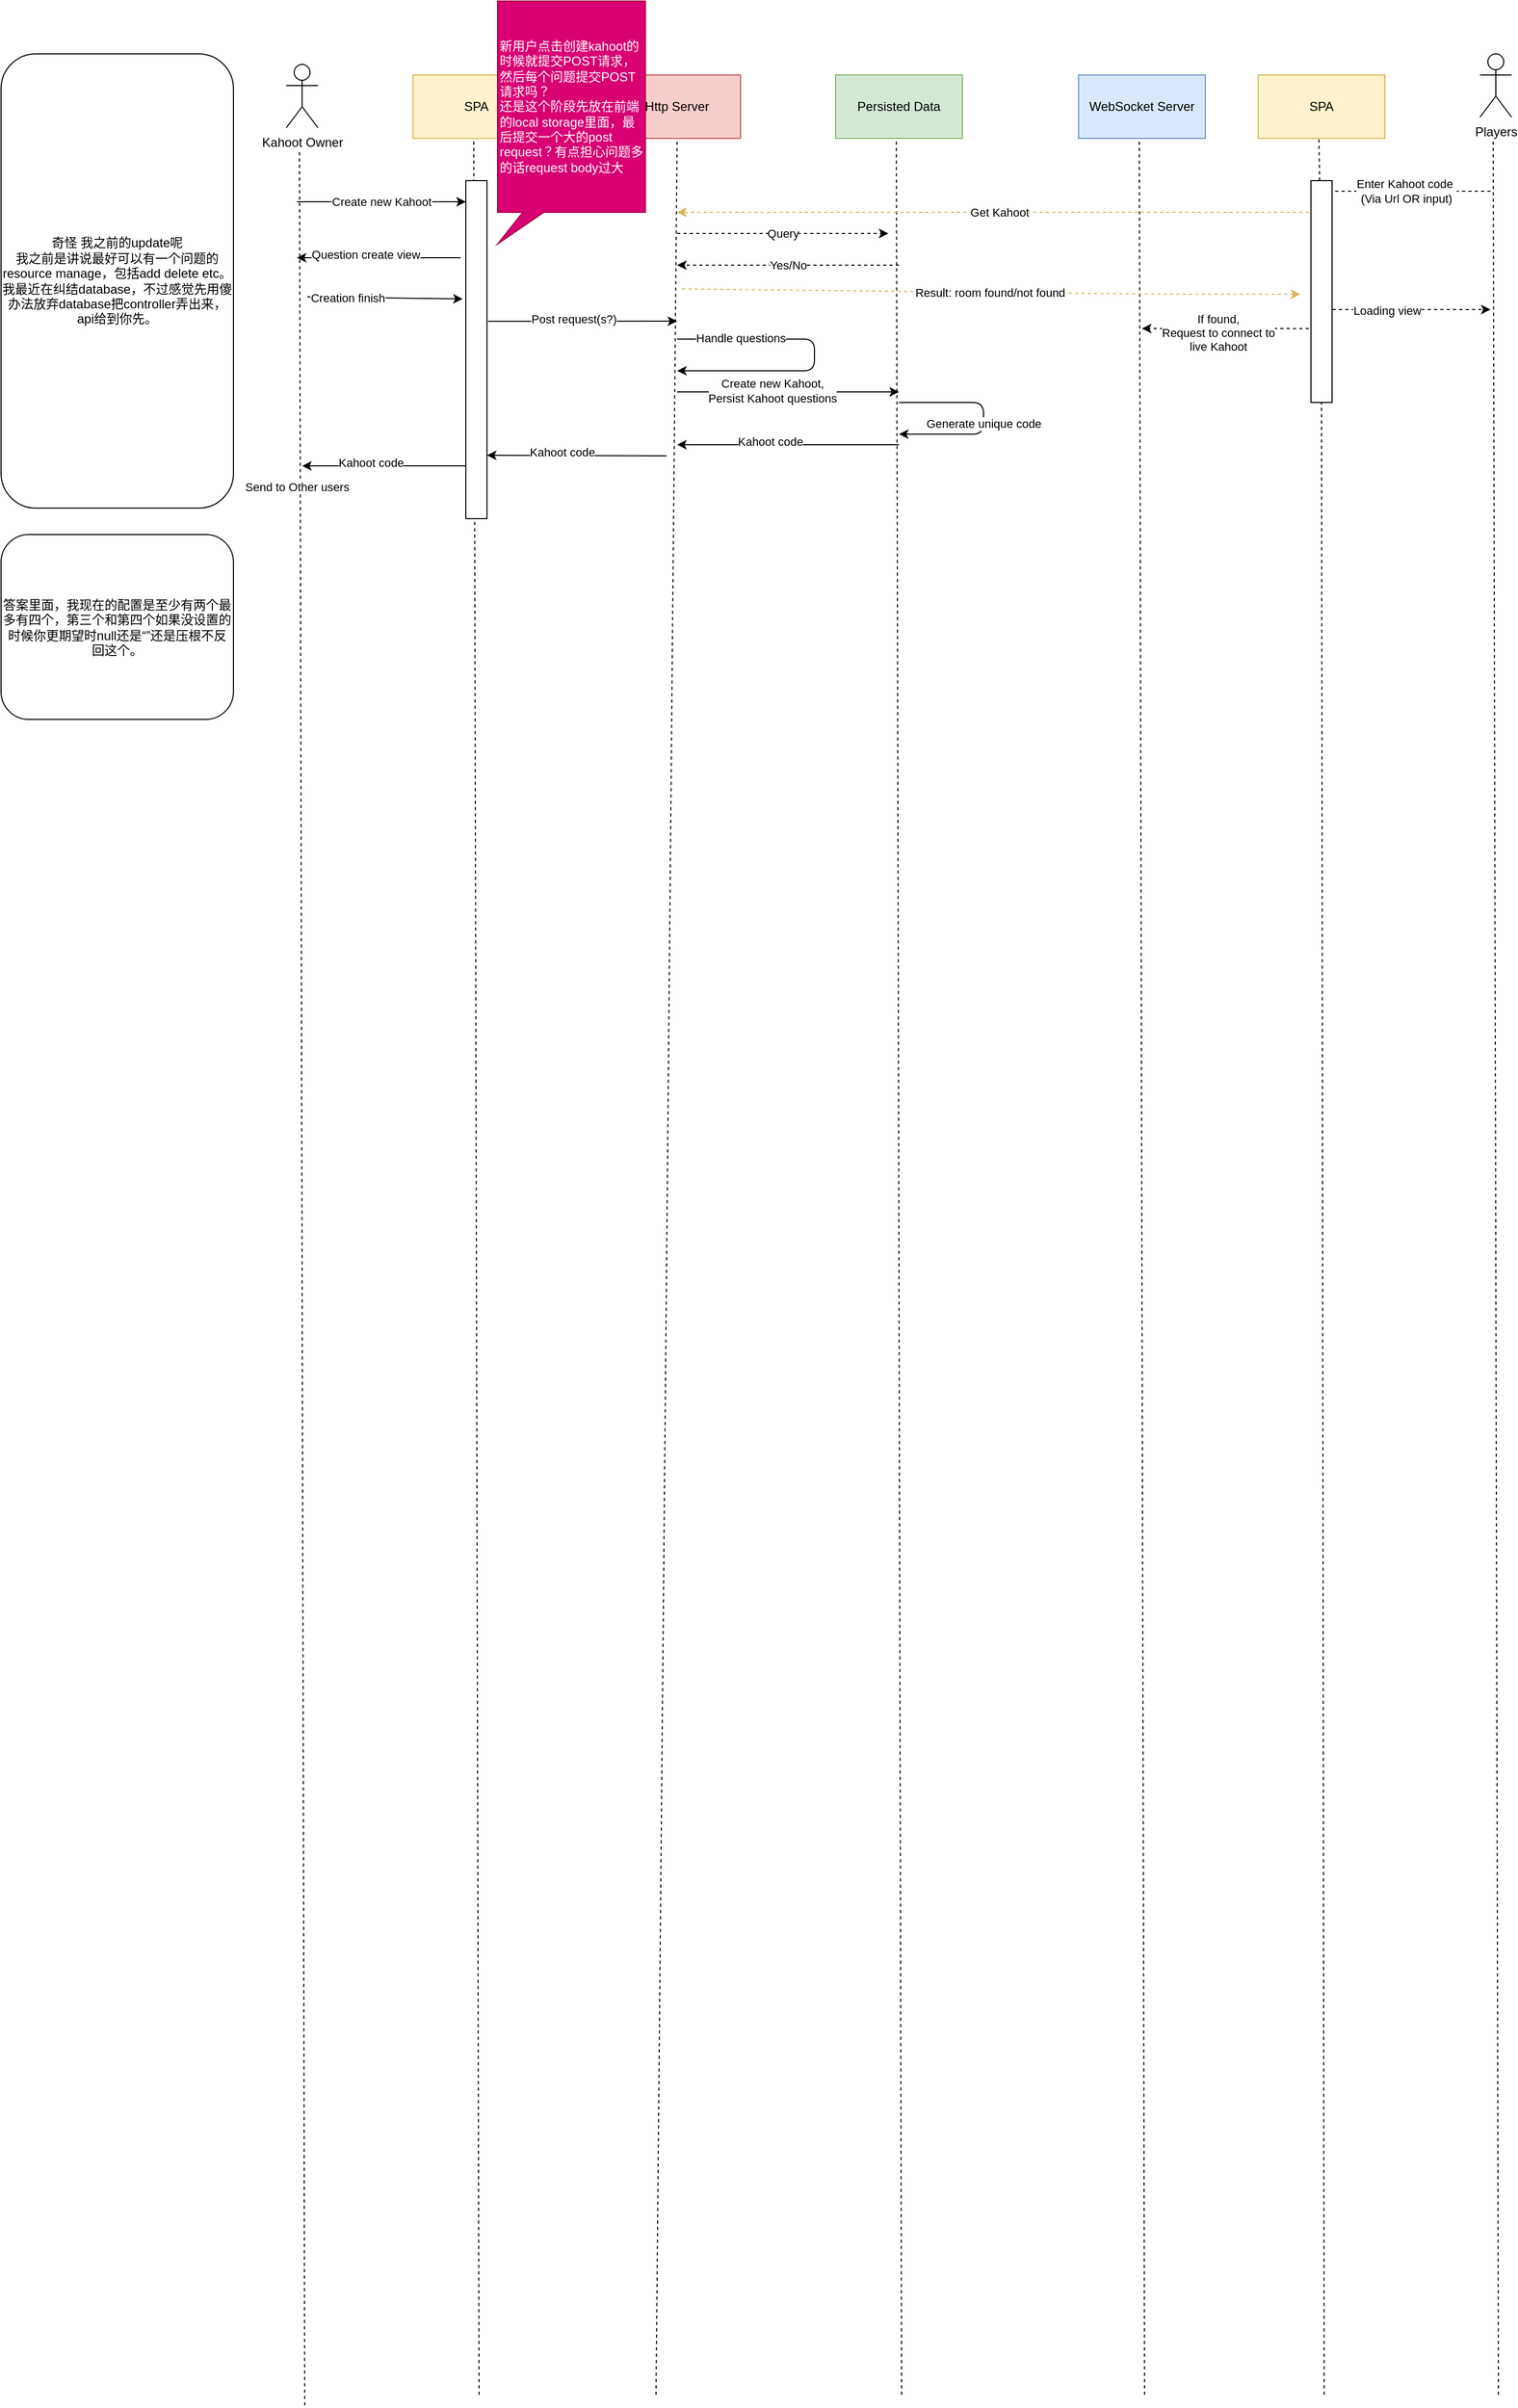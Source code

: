 <mxfile version="15.0.3" type="github">
  <diagram id="PQ9QEShcIzSI59_LjxII" name="Page-1">
    <mxGraphModel dx="2013" dy="764" grid="1" gridSize="10" guides="1" tooltips="1" connect="1" arrows="1" fold="1" page="1" pageScale="1" pageWidth="827" pageHeight="1169" math="0" shadow="0">
      <root>
        <mxCell id="0" />
        <mxCell id="1" parent="0" />
        <mxCell id="2NKIUHscp2k17xWDX_88-5" value="Players" style="shape=umlActor;verticalLabelPosition=bottom;verticalAlign=top;html=1;" parent="1" vertex="1">
          <mxGeometry x="1050" y="70" width="30" height="60" as="geometry" />
        </mxCell>
        <mxCell id="4C3PrXh24EiCoZ4Kap1v-1" value="WebSocket Server" style="rounded=0;whiteSpace=wrap;html=1;fillColor=#dae8fc;strokeColor=#6c8ebf;" parent="1" vertex="1">
          <mxGeometry x="670" y="90" width="120" height="60" as="geometry" />
        </mxCell>
        <mxCell id="4C3PrXh24EiCoZ4Kap1v-3" value="Http Server" style="rounded=0;whiteSpace=wrap;html=1;fillColor=#f8cecc;strokeColor=#b85450;" parent="1" vertex="1">
          <mxGeometry x="230" y="90" width="120" height="60" as="geometry" />
        </mxCell>
        <mxCell id="4C3PrXh24EiCoZ4Kap1v-4" value="Persisted Data" style="rounded=0;whiteSpace=wrap;html=1;fillColor=#d5e8d4;strokeColor=#82b366;" parent="1" vertex="1">
          <mxGeometry x="440" y="90" width="120" height="60" as="geometry" />
        </mxCell>
        <mxCell id="4C3PrXh24EiCoZ4Kap1v-5" value="" style="endArrow=none;html=1;entryX=0.5;entryY=1;entryDx=0;entryDy=0;dashed=1;" parent="1" target="4C3PrXh24EiCoZ4Kap1v-3" edge="1">
          <mxGeometry width="50" height="50" relative="1" as="geometry">
            <mxPoint x="270" y="2286" as="sourcePoint" />
            <mxPoint x="190" y="200" as="targetPoint" />
          </mxGeometry>
        </mxCell>
        <mxCell id="4C3PrXh24EiCoZ4Kap1v-6" value="" style="endArrow=none;html=1;entryX=0.5;entryY=1;entryDx=0;entryDy=0;dashed=1;" parent="1" edge="1">
          <mxGeometry width="50" height="50" relative="1" as="geometry">
            <mxPoint x="502.5" y="2286" as="sourcePoint" />
            <mxPoint x="497.5" y="150" as="targetPoint" />
          </mxGeometry>
        </mxCell>
        <mxCell id="4C3PrXh24EiCoZ4Kap1v-7" value="" style="endArrow=none;html=1;entryX=0.5;entryY=1;entryDx=0;entryDy=0;dashed=1;" parent="1" edge="1">
          <mxGeometry width="50" height="50" relative="1" as="geometry">
            <mxPoint x="732.5" y="2286" as="sourcePoint" />
            <mxPoint x="727.5" y="150" as="targetPoint" />
          </mxGeometry>
        </mxCell>
        <mxCell id="4C3PrXh24EiCoZ4Kap1v-10" value="" style="endArrow=none;html=1;entryX=0.5;entryY=1;entryDx=0;entryDy=0;dashed=1;" parent="1" edge="1">
          <mxGeometry width="50" height="50" relative="1" as="geometry">
            <mxPoint x="1067.5" y="2286" as="sourcePoint" />
            <mxPoint x="1062.5" y="150" as="targetPoint" />
          </mxGeometry>
        </mxCell>
        <mxCell id="4C3PrXh24EiCoZ4Kap1v-14" value="SPA" style="rounded=0;whiteSpace=wrap;html=1;fillColor=#fff2cc;strokeColor=#d6b656;" parent="1" vertex="1">
          <mxGeometry x="40" y="90" width="120" height="60" as="geometry" />
        </mxCell>
        <mxCell id="4C3PrXh24EiCoZ4Kap1v-15" value="" style="endArrow=none;html=1;entryX=0.5;entryY=1;entryDx=0;entryDy=0;dashed=1;" parent="1" edge="1">
          <mxGeometry width="50" height="50" relative="1" as="geometry">
            <mxPoint x="102.5" y="2286" as="sourcePoint" />
            <mxPoint x="97.5" y="150" as="targetPoint" />
          </mxGeometry>
        </mxCell>
        <mxCell id="4C3PrXh24EiCoZ4Kap1v-16" value="SPA" style="rounded=0;whiteSpace=wrap;html=1;fillColor=#fff2cc;strokeColor=#d6b656;" parent="1" vertex="1">
          <mxGeometry x="840" y="90" width="120" height="60" as="geometry" />
        </mxCell>
        <mxCell id="4C3PrXh24EiCoZ4Kap1v-17" value="" style="endArrow=none;html=1;entryX=0.5;entryY=1;entryDx=0;entryDy=0;dashed=1;startArrow=none;" parent="1" source="4C3PrXh24EiCoZ4Kap1v-55" edge="1">
          <mxGeometry width="50" height="50" relative="1" as="geometry">
            <mxPoint x="902.5" y="2286" as="sourcePoint" />
            <mxPoint x="897.5" y="150" as="targetPoint" />
          </mxGeometry>
        </mxCell>
        <mxCell id="4C3PrXh24EiCoZ4Kap1v-19" value="" style="group" parent="1" vertex="1" connectable="0">
          <mxGeometry x="-80" y="80" width="30" height="2216" as="geometry" />
        </mxCell>
        <mxCell id="2NKIUHscp2k17xWDX_88-2" value="Kahoot Owner" style="shape=umlActor;verticalLabelPosition=bottom;verticalAlign=top;html=1;" parent="4C3PrXh24EiCoZ4Kap1v-19" vertex="1">
          <mxGeometry width="30" height="60" as="geometry" />
        </mxCell>
        <mxCell id="4C3PrXh24EiCoZ4Kap1v-8" value="" style="endArrow=none;html=1;entryX=0.5;entryY=1;entryDx=0;entryDy=0;dashed=1;" parent="4C3PrXh24EiCoZ4Kap1v-19" edge="1">
          <mxGeometry width="50" height="50" relative="1" as="geometry">
            <mxPoint x="17.5" y="2216" as="sourcePoint" />
            <mxPoint x="12.5" y="80" as="targetPoint" />
          </mxGeometry>
        </mxCell>
        <mxCell id="4C3PrXh24EiCoZ4Kap1v-37" value="Send to Other users" style="edgeLabel;html=1;align=center;verticalAlign=middle;resizable=0;points=[];" parent="4C3PrXh24EiCoZ4Kap1v-8" vertex="1" connectable="0">
          <mxGeometry x="0.761" relative="1" as="geometry">
            <mxPoint x="-3" y="65" as="offset" />
          </mxGeometry>
        </mxCell>
        <mxCell id="4C3PrXh24EiCoZ4Kap1v-20" value="Create new Kahoot" style="endArrow=classic;html=1;" parent="1" edge="1">
          <mxGeometry width="50" height="50" relative="1" as="geometry">
            <mxPoint x="-70" y="210" as="sourcePoint" />
            <mxPoint x="90" y="210" as="targetPoint" />
          </mxGeometry>
        </mxCell>
        <mxCell id="4C3PrXh24EiCoZ4Kap1v-21" value="" style="endArrow=classic;html=1;exitX=-0.25;exitY=0.228;exitDx=0;exitDy=0;exitPerimeter=0;" parent="1" source="4C3PrXh24EiCoZ4Kap1v-24" edge="1">
          <mxGeometry width="50" height="50" relative="1" as="geometry">
            <mxPoint x="80" y="263" as="sourcePoint" />
            <mxPoint x="-70" y="263" as="targetPoint" />
          </mxGeometry>
        </mxCell>
        <mxCell id="4C3PrXh24EiCoZ4Kap1v-22" value="Question create view" style="edgeLabel;html=1;align=center;verticalAlign=middle;resizable=0;points=[];" parent="4C3PrXh24EiCoZ4Kap1v-21" vertex="1" connectable="0">
          <mxGeometry x="0.165" y="-3" relative="1" as="geometry">
            <mxPoint as="offset" />
          </mxGeometry>
        </mxCell>
        <mxCell id="4C3PrXh24EiCoZ4Kap1v-24" value="" style="rounded=0;whiteSpace=wrap;html=1;" parent="1" vertex="1">
          <mxGeometry x="90" y="190" width="20" height="320" as="geometry" />
        </mxCell>
        <mxCell id="4C3PrXh24EiCoZ4Kap1v-26" value="&lt;span&gt;新用户点击创建kahoot的时候就提交POST请求，然后每个问题提交POST请求吗？&lt;/span&gt;&lt;br&gt;&lt;span&gt;还是这个阶段先放在前端的local storage里面，最后提交一个大的post request？有点担心问题多的话request body过大&lt;/span&gt;" style="shape=callout;whiteSpace=wrap;html=1;perimeter=calloutPerimeter;fillColor=#d80073;strokeColor=#A50040;fontColor=#ffffff;size=30;position=0.17;position2=0;align=left;" parent="1" vertex="1">
          <mxGeometry x="120" y="20" width="140" height="230" as="geometry" />
        </mxCell>
        <mxCell id="4C3PrXh24EiCoZ4Kap1v-27" value="" style="endArrow=classic;html=1;entryX=-0.15;entryY=0.35;entryDx=0;entryDy=0;entryPerimeter=0;" parent="1" target="4C3PrXh24EiCoZ4Kap1v-24" edge="1">
          <mxGeometry width="50" height="50" relative="1" as="geometry">
            <mxPoint x="-60" y="300" as="sourcePoint" />
            <mxPoint x="50" y="300" as="targetPoint" />
          </mxGeometry>
        </mxCell>
        <mxCell id="4C3PrXh24EiCoZ4Kap1v-28" value="Creation finish" style="edgeLabel;html=1;align=center;verticalAlign=middle;resizable=0;points=[];" parent="4C3PrXh24EiCoZ4Kap1v-27" vertex="1" connectable="0">
          <mxGeometry x="-0.483" relative="1" as="geometry">
            <mxPoint as="offset" />
          </mxGeometry>
        </mxCell>
        <mxCell id="4C3PrXh24EiCoZ4Kap1v-29" value="" style="endArrow=classic;html=1;exitX=1.05;exitY=0.416;exitDx=0;exitDy=0;exitPerimeter=0;" parent="1" source="4C3PrXh24EiCoZ4Kap1v-24" edge="1">
          <mxGeometry width="50" height="50" relative="1" as="geometry">
            <mxPoint x="190" y="320" as="sourcePoint" />
            <mxPoint x="290" y="323" as="targetPoint" />
          </mxGeometry>
        </mxCell>
        <mxCell id="4C3PrXh24EiCoZ4Kap1v-36" value="Post request(s?)" style="edgeLabel;html=1;align=center;verticalAlign=middle;resizable=0;points=[];" parent="4C3PrXh24EiCoZ4Kap1v-29" vertex="1" connectable="0">
          <mxGeometry x="-0.095" y="2" relative="1" as="geometry">
            <mxPoint as="offset" />
          </mxGeometry>
        </mxCell>
        <mxCell id="4C3PrXh24EiCoZ4Kap1v-30" value="" style="endArrow=classic;html=1;exitX=-0.25;exitY=0.228;exitDx=0;exitDy=0;exitPerimeter=0;" parent="1" edge="1">
          <mxGeometry width="50" height="50" relative="1" as="geometry">
            <mxPoint x="90" y="460.0" as="sourcePoint" />
            <mxPoint x="-65" y="460.04" as="targetPoint" />
          </mxGeometry>
        </mxCell>
        <mxCell id="4C3PrXh24EiCoZ4Kap1v-31" value="Kahoot code" style="edgeLabel;html=1;align=center;verticalAlign=middle;resizable=0;points=[];" parent="4C3PrXh24EiCoZ4Kap1v-30" vertex="1" connectable="0">
          <mxGeometry x="0.165" y="-3" relative="1" as="geometry">
            <mxPoint as="offset" />
          </mxGeometry>
        </mxCell>
        <mxCell id="4C3PrXh24EiCoZ4Kap1v-33" value="" style="endArrow=classic;html=1;" parent="1" edge="1">
          <mxGeometry width="50" height="50" relative="1" as="geometry">
            <mxPoint x="280" y="450.46" as="sourcePoint" />
            <mxPoint x="110" y="450" as="targetPoint" />
          </mxGeometry>
        </mxCell>
        <mxCell id="4C3PrXh24EiCoZ4Kap1v-34" value="Kahoot code" style="edgeLabel;html=1;align=center;verticalAlign=middle;resizable=0;points=[];" parent="4C3PrXh24EiCoZ4Kap1v-33" vertex="1" connectable="0">
          <mxGeometry x="0.165" y="-3" relative="1" as="geometry">
            <mxPoint as="offset" />
          </mxGeometry>
        </mxCell>
        <mxCell id="4C3PrXh24EiCoZ4Kap1v-38" value="" style="endArrow=classic;html=1;edgeStyle=orthogonalEdgeStyle;" parent="1" edge="1">
          <mxGeometry width="50" height="50" relative="1" as="geometry">
            <mxPoint x="290" y="340" as="sourcePoint" />
            <mxPoint x="290" y="370" as="targetPoint" />
            <Array as="points">
              <mxPoint x="420" y="340" />
              <mxPoint x="420" y="370" />
            </Array>
          </mxGeometry>
        </mxCell>
        <mxCell id="4C3PrXh24EiCoZ4Kap1v-39" value="Handle questions" style="edgeLabel;html=1;align=center;verticalAlign=middle;resizable=0;points=[];" parent="4C3PrXh24EiCoZ4Kap1v-38" vertex="1" connectable="0">
          <mxGeometry x="-0.703" y="1" relative="1" as="geometry">
            <mxPoint x="17" as="offset" />
          </mxGeometry>
        </mxCell>
        <mxCell id="4C3PrXh24EiCoZ4Kap1v-40" value="" style="endArrow=classic;html=1;" parent="1" edge="1">
          <mxGeometry width="50" height="50" relative="1" as="geometry">
            <mxPoint x="290" y="390" as="sourcePoint" />
            <mxPoint x="500" y="390" as="targetPoint" />
          </mxGeometry>
        </mxCell>
        <mxCell id="4C3PrXh24EiCoZ4Kap1v-41" value="Create new Kahoot,&lt;br&gt;Persist Kahoot questions" style="edgeLabel;html=1;align=center;verticalAlign=middle;resizable=0;points=[];" parent="4C3PrXh24EiCoZ4Kap1v-40" vertex="1" connectable="0">
          <mxGeometry x="-0.143" y="1" relative="1" as="geometry">
            <mxPoint as="offset" />
          </mxGeometry>
        </mxCell>
        <mxCell id="4C3PrXh24EiCoZ4Kap1v-44" value="" style="endArrow=classic;html=1;edgeStyle=orthogonalEdgeStyle;" parent="1" edge="1">
          <mxGeometry width="50" height="50" relative="1" as="geometry">
            <mxPoint x="500" y="400" as="sourcePoint" />
            <mxPoint x="500" y="430" as="targetPoint" />
            <Array as="points">
              <mxPoint x="580" y="400" />
              <mxPoint x="580" y="430" />
            </Array>
          </mxGeometry>
        </mxCell>
        <mxCell id="4C3PrXh24EiCoZ4Kap1v-45" value="Generate unique code" style="edgeLabel;html=1;align=center;verticalAlign=middle;resizable=0;points=[];" parent="4C3PrXh24EiCoZ4Kap1v-44" vertex="1" connectable="0">
          <mxGeometry x="-0.726" y="4" relative="1" as="geometry">
            <mxPoint x="54" y="24" as="offset" />
          </mxGeometry>
        </mxCell>
        <mxCell id="4C3PrXh24EiCoZ4Kap1v-46" value="" style="endArrow=classic;html=1;" parent="1" edge="1">
          <mxGeometry width="50" height="50" relative="1" as="geometry">
            <mxPoint x="500" y="440" as="sourcePoint" />
            <mxPoint x="290" y="440" as="targetPoint" />
          </mxGeometry>
        </mxCell>
        <mxCell id="4C3PrXh24EiCoZ4Kap1v-47" value="Kahoot code" style="edgeLabel;html=1;align=center;verticalAlign=middle;resizable=0;points=[];" parent="4C3PrXh24EiCoZ4Kap1v-46" vertex="1" connectable="0">
          <mxGeometry x="0.165" y="-3" relative="1" as="geometry">
            <mxPoint as="offset" />
          </mxGeometry>
        </mxCell>
        <mxCell id="4C3PrXh24EiCoZ4Kap1v-48" value="Enter Kahoot code&amp;nbsp;&lt;br&gt;(Via Url OR input)" style="endArrow=classic;html=1;dashed=1;" parent="1" edge="1">
          <mxGeometry width="50" height="50" relative="1" as="geometry">
            <mxPoint x="1060" y="200" as="sourcePoint" />
            <mxPoint x="900" y="200" as="targetPoint" />
          </mxGeometry>
        </mxCell>
        <mxCell id="4C3PrXh24EiCoZ4Kap1v-49" value="Get Kahoot" style="endArrow=classic;html=1;dashed=1;fillColor=#fff2cc;strokeColor=#d6b656;" parent="1" edge="1">
          <mxGeometry width="50" height="50" relative="1" as="geometry">
            <mxPoint x="900" y="220" as="sourcePoint" />
            <mxPoint x="290" y="220" as="targetPoint" />
          </mxGeometry>
        </mxCell>
        <mxCell id="4C3PrXh24EiCoZ4Kap1v-50" value="Result: room found/not found" style="endArrow=none;html=1;dashed=1;fillColor=#fff2cc;strokeColor=#d6b656;endFill=0;startArrow=classic;startFill=1;exitX=-0.05;exitY=0.357;exitDx=0;exitDy=0;exitPerimeter=0;" parent="1" edge="1">
          <mxGeometry width="50" height="50" relative="1" as="geometry">
            <mxPoint x="880" y="297.47" as="sourcePoint" />
            <mxPoint x="292" y="292.5" as="targetPoint" />
            <Array as="points">
              <mxPoint x="752" y="297.5" />
            </Array>
          </mxGeometry>
        </mxCell>
        <mxCell id="4C3PrXh24EiCoZ4Kap1v-51" value="" style="endArrow=classic;html=1;dashed=1;exitX=-0.1;exitY=0.667;exitDx=0;exitDy=0;exitPerimeter=0;" parent="1" source="4C3PrXh24EiCoZ4Kap1v-55" edge="1">
          <mxGeometry width="50" height="50" relative="1" as="geometry">
            <mxPoint x="900" y="330" as="sourcePoint" />
            <mxPoint x="730" y="330" as="targetPoint" />
          </mxGeometry>
        </mxCell>
        <mxCell id="4C3PrXh24EiCoZ4Kap1v-61" value="If found,&lt;br&gt;Request to connect to&lt;br&gt;live Kahoot" style="edgeLabel;html=1;align=center;verticalAlign=middle;resizable=0;points=[];" parent="4C3PrXh24EiCoZ4Kap1v-51" vertex="1" connectable="0">
          <mxGeometry x="0.089" y="4" relative="1" as="geometry">
            <mxPoint as="offset" />
          </mxGeometry>
        </mxCell>
        <mxCell id="4C3PrXh24EiCoZ4Kap1v-55" value="" style="rounded=0;whiteSpace=wrap;html=1;align=left;" parent="1" vertex="1">
          <mxGeometry x="890" y="190" width="20" height="210" as="geometry" />
        </mxCell>
        <mxCell id="4C3PrXh24EiCoZ4Kap1v-56" value="" style="endArrow=none;html=1;entryX=0.5;entryY=1;entryDx=0;entryDy=0;dashed=1;" parent="1" target="4C3PrXh24EiCoZ4Kap1v-55" edge="1">
          <mxGeometry width="50" height="50" relative="1" as="geometry">
            <mxPoint x="902.5" y="2286" as="sourcePoint" />
            <mxPoint x="897.5" y="150" as="targetPoint" />
          </mxGeometry>
        </mxCell>
        <mxCell id="4C3PrXh24EiCoZ4Kap1v-57" value="" style="endArrow=classic;html=1;dashed=1;exitX=1.025;exitY=0.581;exitDx=0;exitDy=0;exitPerimeter=0;" parent="1" source="4C3PrXh24EiCoZ4Kap1v-55" edge="1">
          <mxGeometry width="50" height="50" relative="1" as="geometry">
            <mxPoint x="886" y="340.07" as="sourcePoint" />
            <mxPoint x="1060" y="312" as="targetPoint" />
          </mxGeometry>
        </mxCell>
        <mxCell id="4C3PrXh24EiCoZ4Kap1v-58" value="Loading view" style="edgeLabel;html=1;align=center;verticalAlign=middle;resizable=0;points=[];" parent="4C3PrXh24EiCoZ4Kap1v-57" vertex="1" connectable="0">
          <mxGeometry x="-0.309" y="-1" relative="1" as="geometry">
            <mxPoint as="offset" />
          </mxGeometry>
        </mxCell>
        <mxCell id="4C3PrXh24EiCoZ4Kap1v-59" value="Query" style="endArrow=classic;html=1;dashed=1;" parent="1" edge="1">
          <mxGeometry width="50" height="50" relative="1" as="geometry">
            <mxPoint x="290" y="240" as="sourcePoint" />
            <mxPoint x="490" y="240" as="targetPoint" />
          </mxGeometry>
        </mxCell>
        <mxCell id="4C3PrXh24EiCoZ4Kap1v-60" value="Yes/No" style="endArrow=classic;html=1;dashed=1;" parent="1" edge="1">
          <mxGeometry width="50" height="50" relative="1" as="geometry">
            <mxPoint x="500" y="270" as="sourcePoint" />
            <mxPoint x="290" y="270" as="targetPoint" />
          </mxGeometry>
        </mxCell>
        <mxCell id="MKVm6UEFi0YsUZlSpXa_-1" value="奇怪 我之前的update呢&lt;br&gt;我之前是讲说最好可以有一个问题的resource manage，包括add delete etc。&lt;br&gt;我最近在纠结database，不过感觉先用傻办法放弃database把controller弄出来，api给到你先。" style="rounded=1;whiteSpace=wrap;html=1;" parent="1" vertex="1">
          <mxGeometry x="-350" y="70" width="220" height="430" as="geometry" />
        </mxCell>
        <mxCell id="FldVHInthALevvX5C0gw-1" value="答案里面，我现在的配置是至少有两个最多有四个，第三个和第四个如果没设置的时候你更期望时null还是“”还是压根不反回这个。" style="rounded=1;whiteSpace=wrap;html=1;" vertex="1" parent="1">
          <mxGeometry x="-350" y="525" width="220" height="175" as="geometry" />
        </mxCell>
      </root>
    </mxGraphModel>
  </diagram>
</mxfile>

